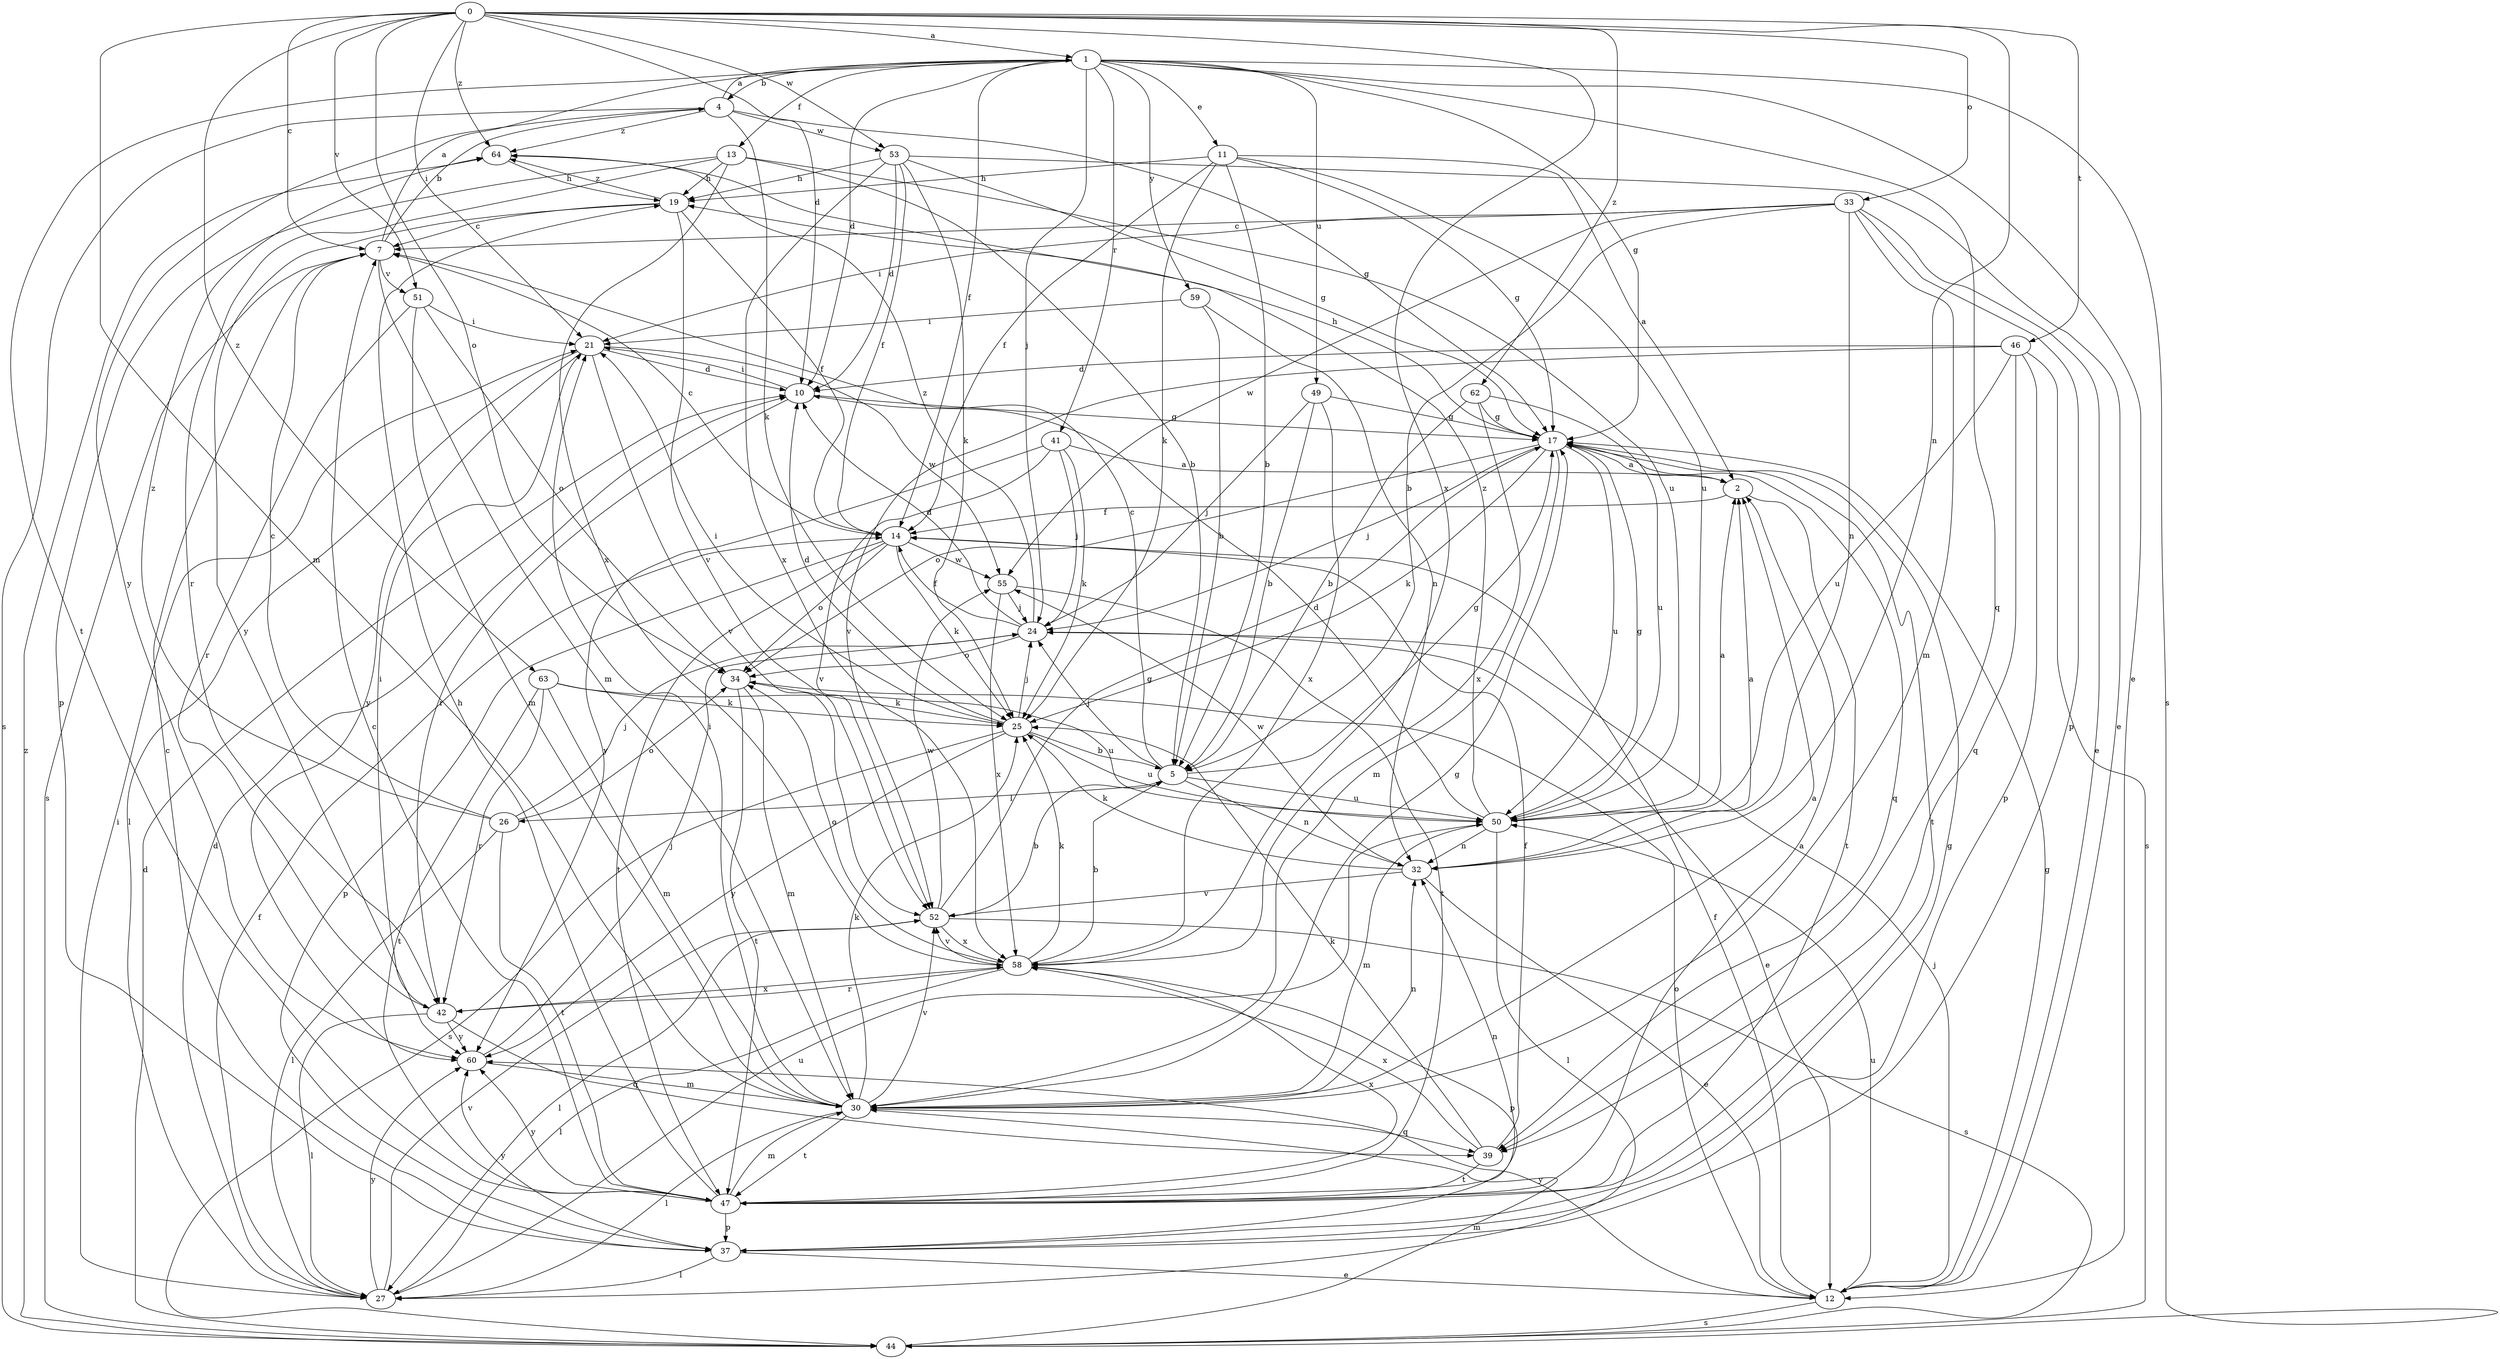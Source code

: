 strict digraph  {
0;
1;
2;
4;
5;
7;
10;
11;
12;
13;
14;
17;
19;
21;
24;
25;
26;
27;
30;
32;
33;
34;
37;
39;
41;
42;
44;
46;
47;
49;
50;
51;
52;
53;
55;
58;
59;
60;
62;
63;
64;
0 -> 1  [label=a];
0 -> 7  [label=c];
0 -> 10  [label=d];
0 -> 21  [label=i];
0 -> 30  [label=m];
0 -> 32  [label=n];
0 -> 33  [label=o];
0 -> 34  [label=o];
0 -> 46  [label=t];
0 -> 51  [label=v];
0 -> 53  [label=w];
0 -> 58  [label=x];
0 -> 62  [label=z];
0 -> 63  [label=z];
0 -> 64  [label=z];
1 -> 4  [label=b];
1 -> 10  [label=d];
1 -> 11  [label=e];
1 -> 12  [label=e];
1 -> 13  [label=f];
1 -> 14  [label=f];
1 -> 17  [label=g];
1 -> 24  [label=j];
1 -> 39  [label=q];
1 -> 41  [label=r];
1 -> 44  [label=s];
1 -> 47  [label=t];
1 -> 49  [label=u];
1 -> 59  [label=y];
2 -> 14  [label=f];
2 -> 47  [label=t];
4 -> 1  [label=a];
4 -> 17  [label=g];
4 -> 25  [label=k];
4 -> 44  [label=s];
4 -> 53  [label=w];
4 -> 60  [label=y];
4 -> 64  [label=z];
5 -> 7  [label=c];
5 -> 17  [label=g];
5 -> 24  [label=j];
5 -> 26  [label=l];
5 -> 32  [label=n];
5 -> 50  [label=u];
7 -> 1  [label=a];
7 -> 4  [label=b];
7 -> 30  [label=m];
7 -> 44  [label=s];
7 -> 51  [label=v];
10 -> 17  [label=g];
10 -> 21  [label=i];
10 -> 42  [label=r];
11 -> 2  [label=a];
11 -> 5  [label=b];
11 -> 14  [label=f];
11 -> 17  [label=g];
11 -> 19  [label=h];
11 -> 25  [label=k];
11 -> 50  [label=u];
12 -> 14  [label=f];
12 -> 17  [label=g];
12 -> 24  [label=j];
12 -> 34  [label=o];
12 -> 44  [label=s];
12 -> 50  [label=u];
12 -> 60  [label=y];
13 -> 5  [label=b];
13 -> 19  [label=h];
13 -> 37  [label=p];
13 -> 42  [label=r];
13 -> 50  [label=u];
13 -> 58  [label=x];
14 -> 7  [label=c];
14 -> 25  [label=k];
14 -> 34  [label=o];
14 -> 37  [label=p];
14 -> 47  [label=t];
14 -> 55  [label=w];
17 -> 2  [label=a];
17 -> 19  [label=h];
17 -> 24  [label=j];
17 -> 25  [label=k];
17 -> 30  [label=m];
17 -> 34  [label=o];
17 -> 39  [label=q];
17 -> 47  [label=t];
17 -> 50  [label=u];
19 -> 7  [label=c];
19 -> 14  [label=f];
19 -> 52  [label=v];
19 -> 60  [label=y];
19 -> 64  [label=z];
21 -> 10  [label=d];
21 -> 27  [label=l];
21 -> 52  [label=v];
21 -> 55  [label=w];
21 -> 60  [label=y];
24 -> 10  [label=d];
24 -> 12  [label=e];
24 -> 14  [label=f];
24 -> 34  [label=o];
24 -> 64  [label=z];
25 -> 5  [label=b];
25 -> 10  [label=d];
25 -> 21  [label=i];
25 -> 24  [label=j];
25 -> 44  [label=s];
25 -> 50  [label=u];
25 -> 60  [label=y];
26 -> 7  [label=c];
26 -> 24  [label=j];
26 -> 27  [label=l];
26 -> 34  [label=o];
26 -> 47  [label=t];
26 -> 64  [label=z];
27 -> 10  [label=d];
27 -> 14  [label=f];
27 -> 21  [label=i];
27 -> 50  [label=u];
27 -> 52  [label=v];
27 -> 60  [label=y];
30 -> 2  [label=a];
30 -> 17  [label=g];
30 -> 21  [label=i];
30 -> 25  [label=k];
30 -> 27  [label=l];
30 -> 32  [label=n];
30 -> 39  [label=q];
30 -> 47  [label=t];
30 -> 52  [label=v];
32 -> 2  [label=a];
32 -> 12  [label=e];
32 -> 25  [label=k];
32 -> 52  [label=v];
32 -> 55  [label=w];
33 -> 5  [label=b];
33 -> 7  [label=c];
33 -> 12  [label=e];
33 -> 21  [label=i];
33 -> 30  [label=m];
33 -> 32  [label=n];
33 -> 37  [label=p];
33 -> 55  [label=w];
34 -> 25  [label=k];
34 -> 30  [label=m];
34 -> 47  [label=t];
37 -> 7  [label=c];
37 -> 12  [label=e];
37 -> 17  [label=g];
37 -> 27  [label=l];
37 -> 60  [label=y];
39 -> 14  [label=f];
39 -> 25  [label=k];
39 -> 47  [label=t];
39 -> 58  [label=x];
41 -> 2  [label=a];
41 -> 24  [label=j];
41 -> 25  [label=k];
41 -> 52  [label=v];
41 -> 60  [label=y];
42 -> 21  [label=i];
42 -> 27  [label=l];
42 -> 39  [label=q];
42 -> 58  [label=x];
42 -> 60  [label=y];
44 -> 10  [label=d];
44 -> 30  [label=m];
44 -> 64  [label=z];
46 -> 10  [label=d];
46 -> 37  [label=p];
46 -> 39  [label=q];
46 -> 44  [label=s];
46 -> 50  [label=u];
46 -> 52  [label=v];
47 -> 2  [label=a];
47 -> 7  [label=c];
47 -> 19  [label=h];
47 -> 30  [label=m];
47 -> 32  [label=n];
47 -> 37  [label=p];
47 -> 58  [label=x];
47 -> 60  [label=y];
49 -> 5  [label=b];
49 -> 17  [label=g];
49 -> 24  [label=j];
49 -> 58  [label=x];
50 -> 2  [label=a];
50 -> 10  [label=d];
50 -> 17  [label=g];
50 -> 27  [label=l];
50 -> 30  [label=m];
50 -> 32  [label=n];
50 -> 64  [label=z];
51 -> 21  [label=i];
51 -> 30  [label=m];
51 -> 34  [label=o];
51 -> 42  [label=r];
52 -> 5  [label=b];
52 -> 17  [label=g];
52 -> 27  [label=l];
52 -> 44  [label=s];
52 -> 55  [label=w];
52 -> 58  [label=x];
53 -> 10  [label=d];
53 -> 12  [label=e];
53 -> 14  [label=f];
53 -> 17  [label=g];
53 -> 19  [label=h];
53 -> 25  [label=k];
53 -> 58  [label=x];
55 -> 24  [label=j];
55 -> 47  [label=t];
55 -> 58  [label=x];
58 -> 5  [label=b];
58 -> 25  [label=k];
58 -> 27  [label=l];
58 -> 34  [label=o];
58 -> 37  [label=p];
58 -> 42  [label=r];
58 -> 52  [label=v];
59 -> 5  [label=b];
59 -> 21  [label=i];
59 -> 32  [label=n];
60 -> 24  [label=j];
60 -> 30  [label=m];
62 -> 5  [label=b];
62 -> 17  [label=g];
62 -> 50  [label=u];
62 -> 58  [label=x];
63 -> 25  [label=k];
63 -> 30  [label=m];
63 -> 42  [label=r];
63 -> 47  [label=t];
63 -> 50  [label=u];
64 -> 19  [label=h];
}
